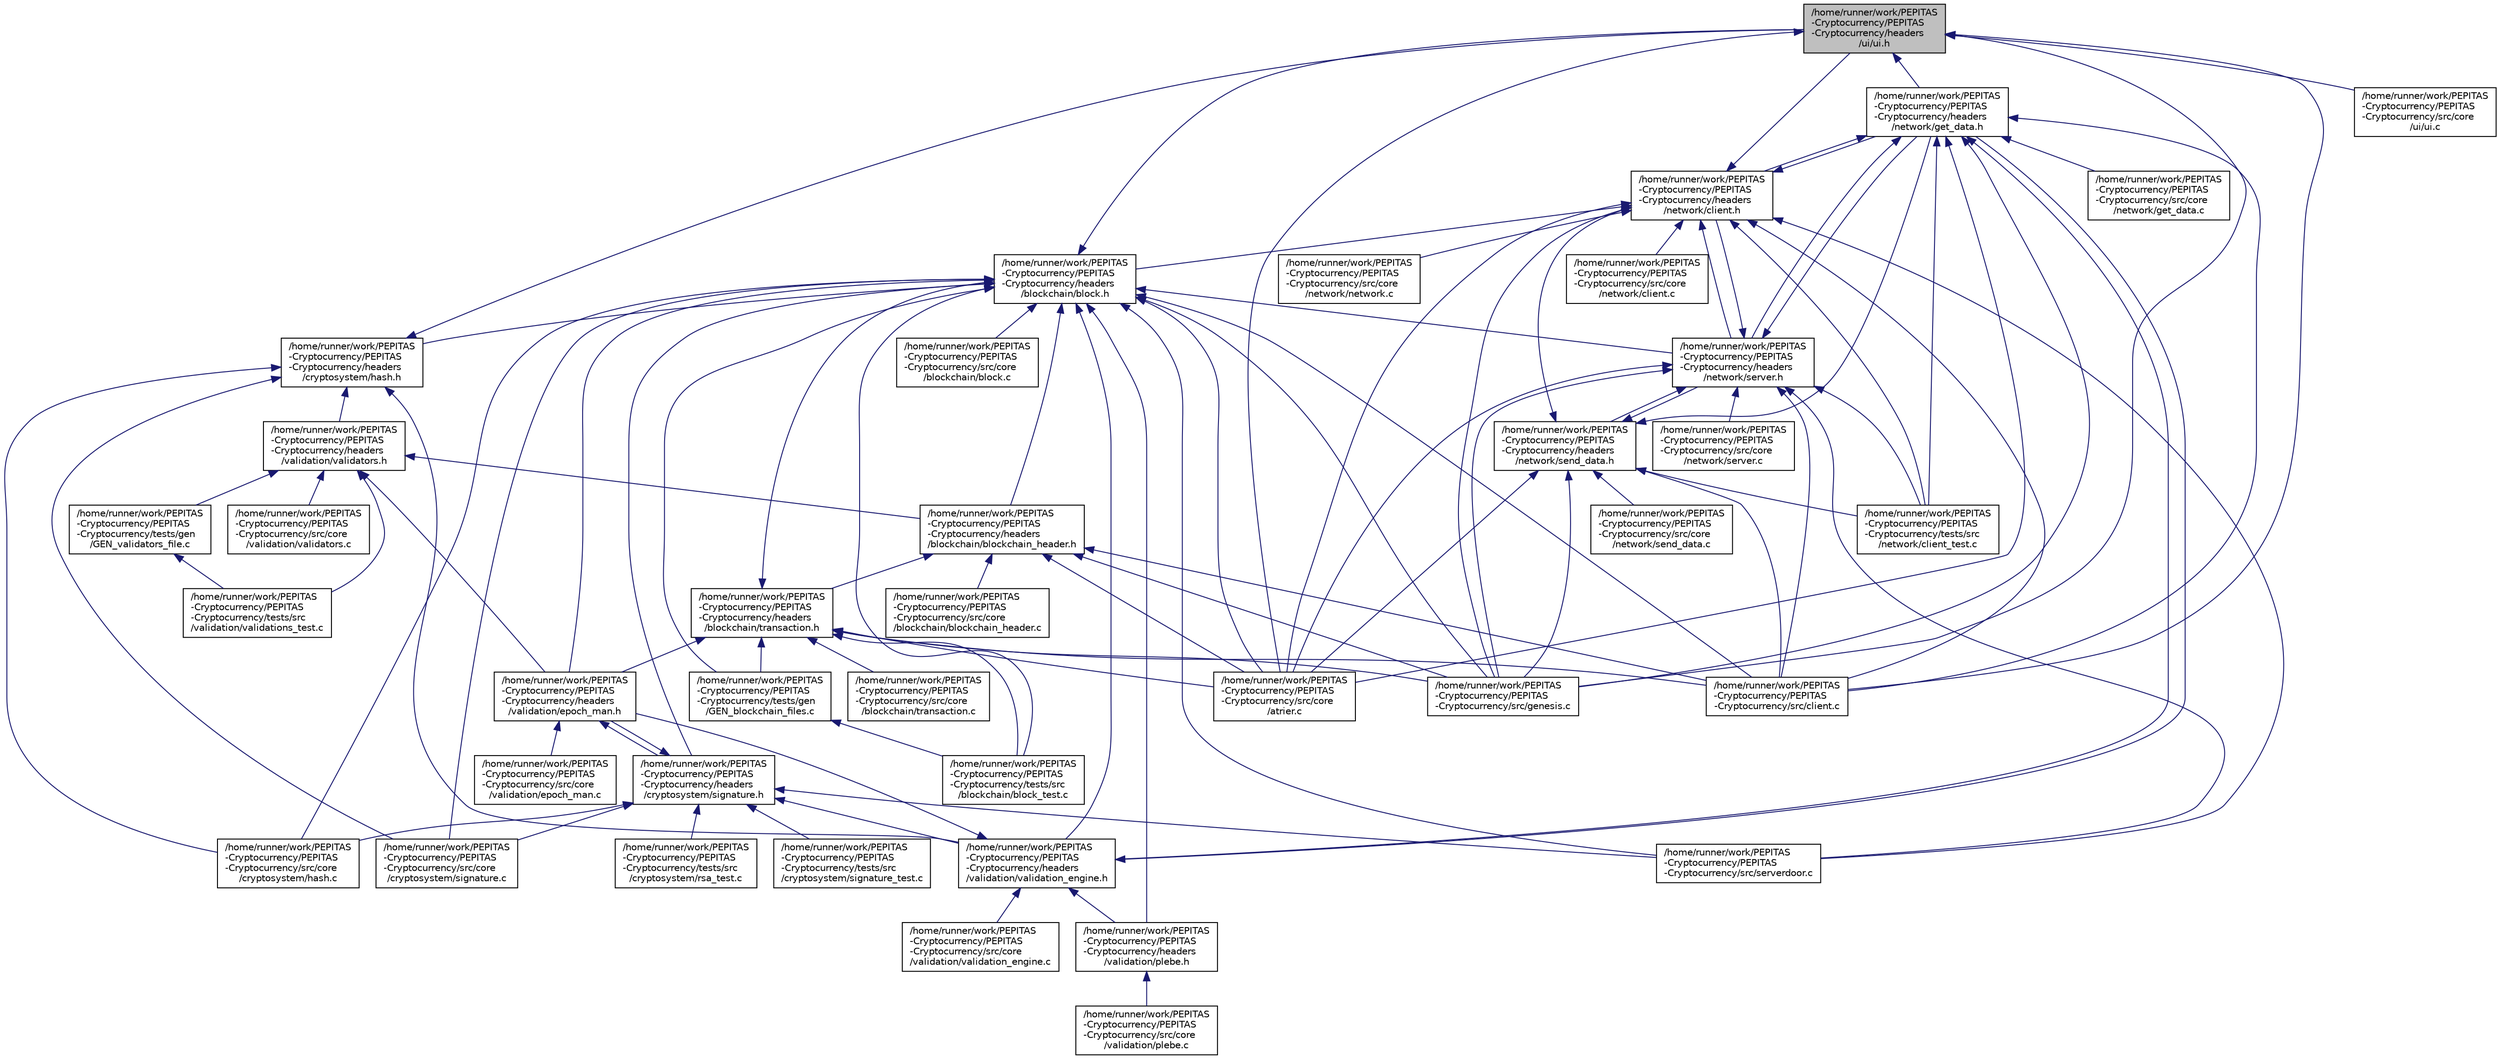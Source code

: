 digraph "/home/runner/work/PEPITAS-Cryptocurrency/PEPITAS-Cryptocurrency/headers/ui/ui.h"
{
 // LATEX_PDF_SIZE
  edge [fontname="Helvetica",fontsize="10",labelfontname="Helvetica",labelfontsize="10"];
  node [fontname="Helvetica",fontsize="10",shape=record];
  Node1 [label="/home/runner/work/PEPITAS\l-Cryptocurrency/PEPITAS\l-Cryptocurrency/headers\l/ui/ui.h",height=0.2,width=0.4,color="black", fillcolor="grey75", style="filled", fontcolor="black",tooltip=" "];
  Node1 -> Node2 [dir="back",color="midnightblue",fontsize="10",style="solid",fontname="Helvetica"];
  Node2 [label="/home/runner/work/PEPITAS\l-Cryptocurrency/PEPITAS\l-Cryptocurrency/headers\l/network/get_data.h",height=0.2,width=0.4,color="black", fillcolor="white", style="filled",URL="$get__data_8h.html",tooltip=" "];
  Node2 -> Node3 [dir="back",color="midnightblue",fontsize="10",style="solid",fontname="Helvetica"];
  Node3 [label="/home/runner/work/PEPITAS\l-Cryptocurrency/PEPITAS\l-Cryptocurrency/headers\l/network/client.h",height=0.2,width=0.4,color="black", fillcolor="white", style="filled",URL="$network_2client_8h.html",tooltip=" "];
  Node3 -> Node4 [dir="back",color="midnightblue",fontsize="10",style="solid",fontname="Helvetica"];
  Node4 [label="/home/runner/work/PEPITAS\l-Cryptocurrency/PEPITAS\l-Cryptocurrency/headers\l/blockchain/block.h",height=0.2,width=0.4,color="black", fillcolor="white", style="filled",URL="$block_8h.html",tooltip=" "];
  Node4 -> Node5 [dir="back",color="midnightblue",fontsize="10",style="solid",fontname="Helvetica"];
  Node5 [label="/home/runner/work/PEPITAS\l-Cryptocurrency/PEPITAS\l-Cryptocurrency/headers\l/blockchain/blockchain_header.h",height=0.2,width=0.4,color="black", fillcolor="white", style="filled",URL="$blockchain__header_8h.html",tooltip=" "];
  Node5 -> Node6 [dir="back",color="midnightblue",fontsize="10",style="solid",fontname="Helvetica"];
  Node6 [label="/home/runner/work/PEPITAS\l-Cryptocurrency/PEPITAS\l-Cryptocurrency/headers\l/blockchain/transaction.h",height=0.2,width=0.4,color="black", fillcolor="white", style="filled",URL="$transaction_8h.html",tooltip=" "];
  Node6 -> Node4 [dir="back",color="midnightblue",fontsize="10",style="solid",fontname="Helvetica"];
  Node6 -> Node7 [dir="back",color="midnightblue",fontsize="10",style="solid",fontname="Helvetica"];
  Node7 [label="/home/runner/work/PEPITAS\l-Cryptocurrency/PEPITAS\l-Cryptocurrency/headers\l/validation/epoch_man.h",height=0.2,width=0.4,color="black", fillcolor="white", style="filled",URL="$epoch__man_8h.html",tooltip=" "];
  Node7 -> Node8 [dir="back",color="midnightblue",fontsize="10",style="solid",fontname="Helvetica"];
  Node8 [label="/home/runner/work/PEPITAS\l-Cryptocurrency/PEPITAS\l-Cryptocurrency/headers\l/cryptosystem/signature.h",height=0.2,width=0.4,color="black", fillcolor="white", style="filled",URL="$signature_8h.html",tooltip=" "];
  Node8 -> Node7 [dir="back",color="midnightblue",fontsize="10",style="solid",fontname="Helvetica"];
  Node8 -> Node9 [dir="back",color="midnightblue",fontsize="10",style="solid",fontname="Helvetica"];
  Node9 [label="/home/runner/work/PEPITAS\l-Cryptocurrency/PEPITAS\l-Cryptocurrency/headers\l/validation/validation_engine.h",height=0.2,width=0.4,color="black", fillcolor="white", style="filled",URL="$validation__engine_8h.html",tooltip=" "];
  Node9 -> Node2 [dir="back",color="midnightblue",fontsize="10",style="solid",fontname="Helvetica"];
  Node9 -> Node7 [dir="back",color="midnightblue",fontsize="10",style="solid",fontname="Helvetica"];
  Node9 -> Node10 [dir="back",color="midnightblue",fontsize="10",style="solid",fontname="Helvetica"];
  Node10 [label="/home/runner/work/PEPITAS\l-Cryptocurrency/PEPITAS\l-Cryptocurrency/headers\l/validation/plebe.h",height=0.2,width=0.4,color="black", fillcolor="white", style="filled",URL="$plebe_8h.html",tooltip=" "];
  Node10 -> Node11 [dir="back",color="midnightblue",fontsize="10",style="solid",fontname="Helvetica"];
  Node11 [label="/home/runner/work/PEPITAS\l-Cryptocurrency/PEPITAS\l-Cryptocurrency/src/core\l/validation/plebe.c",height=0.2,width=0.4,color="black", fillcolor="white", style="filled",URL="$plebe_8c.html",tooltip=" "];
  Node9 -> Node12 [dir="back",color="midnightblue",fontsize="10",style="solid",fontname="Helvetica"];
  Node12 [label="/home/runner/work/PEPITAS\l-Cryptocurrency/PEPITAS\l-Cryptocurrency/src/core\l/validation/validation_engine.c",height=0.2,width=0.4,color="black", fillcolor="white", style="filled",URL="$validation__engine_8c.html",tooltip=" "];
  Node8 -> Node13 [dir="back",color="midnightblue",fontsize="10",style="solid",fontname="Helvetica"];
  Node13 [label="/home/runner/work/PEPITAS\l-Cryptocurrency/PEPITAS\l-Cryptocurrency/src/core\l/cryptosystem/hash.c",height=0.2,width=0.4,color="black", fillcolor="white", style="filled",URL="$hash_8c.html",tooltip=" "];
  Node8 -> Node14 [dir="back",color="midnightblue",fontsize="10",style="solid",fontname="Helvetica"];
  Node14 [label="/home/runner/work/PEPITAS\l-Cryptocurrency/PEPITAS\l-Cryptocurrency/src/core\l/cryptosystem/signature.c",height=0.2,width=0.4,color="black", fillcolor="white", style="filled",URL="$signature_8c.html",tooltip=" "];
  Node8 -> Node15 [dir="back",color="midnightblue",fontsize="10",style="solid",fontname="Helvetica"];
  Node15 [label="/home/runner/work/PEPITAS\l-Cryptocurrency/PEPITAS\l-Cryptocurrency/src/serverdoor.c",height=0.2,width=0.4,color="black", fillcolor="white", style="filled",URL="$serverdoor_8c.html",tooltip=" "];
  Node8 -> Node16 [dir="back",color="midnightblue",fontsize="10",style="solid",fontname="Helvetica"];
  Node16 [label="/home/runner/work/PEPITAS\l-Cryptocurrency/PEPITAS\l-Cryptocurrency/tests/src\l/cryptosystem/rsa_test.c",height=0.2,width=0.4,color="black", fillcolor="white", style="filled",URL="$rsa__test_8c.html",tooltip=" "];
  Node8 -> Node17 [dir="back",color="midnightblue",fontsize="10",style="solid",fontname="Helvetica"];
  Node17 [label="/home/runner/work/PEPITAS\l-Cryptocurrency/PEPITAS\l-Cryptocurrency/tests/src\l/cryptosystem/signature_test.c",height=0.2,width=0.4,color="black", fillcolor="white", style="filled",URL="$signature__test_8c.html",tooltip=" "];
  Node7 -> Node18 [dir="back",color="midnightblue",fontsize="10",style="solid",fontname="Helvetica"];
  Node18 [label="/home/runner/work/PEPITAS\l-Cryptocurrency/PEPITAS\l-Cryptocurrency/src/core\l/validation/epoch_man.c",height=0.2,width=0.4,color="black", fillcolor="white", style="filled",URL="$epoch__man_8c.html",tooltip=" "];
  Node6 -> Node19 [dir="back",color="midnightblue",fontsize="10",style="solid",fontname="Helvetica"];
  Node19 [label="/home/runner/work/PEPITAS\l-Cryptocurrency/PEPITAS\l-Cryptocurrency/src/client.c",height=0.2,width=0.4,color="black", fillcolor="white", style="filled",URL="$client_8c.html",tooltip=" "];
  Node6 -> Node20 [dir="back",color="midnightblue",fontsize="10",style="solid",fontname="Helvetica"];
  Node20 [label="/home/runner/work/PEPITAS\l-Cryptocurrency/PEPITAS\l-Cryptocurrency/src/core\l/atrier.c",height=0.2,width=0.4,color="black", fillcolor="white", style="filled",URL="$atrier_8c.html",tooltip=" "];
  Node6 -> Node21 [dir="back",color="midnightblue",fontsize="10",style="solid",fontname="Helvetica"];
  Node21 [label="/home/runner/work/PEPITAS\l-Cryptocurrency/PEPITAS\l-Cryptocurrency/src/core\l/blockchain/transaction.c",height=0.2,width=0.4,color="black", fillcolor="white", style="filled",URL="$transaction_8c.html",tooltip=" "];
  Node6 -> Node22 [dir="back",color="midnightblue",fontsize="10",style="solid",fontname="Helvetica"];
  Node22 [label="/home/runner/work/PEPITAS\l-Cryptocurrency/PEPITAS\l-Cryptocurrency/src/genesis.c",height=0.2,width=0.4,color="black", fillcolor="white", style="filled",URL="$genesis_8c.html",tooltip=" "];
  Node6 -> Node23 [dir="back",color="midnightblue",fontsize="10",style="solid",fontname="Helvetica"];
  Node23 [label="/home/runner/work/PEPITAS\l-Cryptocurrency/PEPITAS\l-Cryptocurrency/tests/gen\l/GEN_blockchain_files.c",height=0.2,width=0.4,color="black", fillcolor="white", style="filled",URL="$_g_e_n__blockchain__files_8c.html",tooltip=" "];
  Node23 -> Node24 [dir="back",color="midnightblue",fontsize="10",style="solid",fontname="Helvetica"];
  Node24 [label="/home/runner/work/PEPITAS\l-Cryptocurrency/PEPITAS\l-Cryptocurrency/tests/src\l/blockchain/block_test.c",height=0.2,width=0.4,color="black", fillcolor="white", style="filled",URL="$block__test_8c.html",tooltip=" "];
  Node6 -> Node24 [dir="back",color="midnightblue",fontsize="10",style="solid",fontname="Helvetica"];
  Node5 -> Node19 [dir="back",color="midnightblue",fontsize="10",style="solid",fontname="Helvetica"];
  Node5 -> Node20 [dir="back",color="midnightblue",fontsize="10",style="solid",fontname="Helvetica"];
  Node5 -> Node25 [dir="back",color="midnightblue",fontsize="10",style="solid",fontname="Helvetica"];
  Node25 [label="/home/runner/work/PEPITAS\l-Cryptocurrency/PEPITAS\l-Cryptocurrency/src/core\l/blockchain/blockchain_header.c",height=0.2,width=0.4,color="black", fillcolor="white", style="filled",URL="$blockchain__header_8c.html",tooltip=" "];
  Node5 -> Node22 [dir="back",color="midnightblue",fontsize="10",style="solid",fontname="Helvetica"];
  Node4 -> Node26 [dir="back",color="midnightblue",fontsize="10",style="solid",fontname="Helvetica"];
  Node26 [label="/home/runner/work/PEPITAS\l-Cryptocurrency/PEPITAS\l-Cryptocurrency/headers\l/cryptosystem/hash.h",height=0.2,width=0.4,color="black", fillcolor="white", style="filled",URL="$hash_8h.html",tooltip=" "];
  Node26 -> Node1 [dir="back",color="midnightblue",fontsize="10",style="solid",fontname="Helvetica"];
  Node26 -> Node9 [dir="back",color="midnightblue",fontsize="10",style="solid",fontname="Helvetica"];
  Node26 -> Node27 [dir="back",color="midnightblue",fontsize="10",style="solid",fontname="Helvetica"];
  Node27 [label="/home/runner/work/PEPITAS\l-Cryptocurrency/PEPITAS\l-Cryptocurrency/headers\l/validation/validators.h",height=0.2,width=0.4,color="black", fillcolor="white", style="filled",URL="$validators_8h.html",tooltip=" "];
  Node27 -> Node5 [dir="back",color="midnightblue",fontsize="10",style="solid",fontname="Helvetica"];
  Node27 -> Node7 [dir="back",color="midnightblue",fontsize="10",style="solid",fontname="Helvetica"];
  Node27 -> Node28 [dir="back",color="midnightblue",fontsize="10",style="solid",fontname="Helvetica"];
  Node28 [label="/home/runner/work/PEPITAS\l-Cryptocurrency/PEPITAS\l-Cryptocurrency/src/core\l/validation/validators.c",height=0.2,width=0.4,color="black", fillcolor="white", style="filled",URL="$validators_8c.html",tooltip=" "];
  Node27 -> Node29 [dir="back",color="midnightblue",fontsize="10",style="solid",fontname="Helvetica"];
  Node29 [label="/home/runner/work/PEPITAS\l-Cryptocurrency/PEPITAS\l-Cryptocurrency/tests/gen\l/GEN_validators_file.c",height=0.2,width=0.4,color="black", fillcolor="white", style="filled",URL="$_g_e_n__validators__file_8c.html",tooltip=" "];
  Node29 -> Node30 [dir="back",color="midnightblue",fontsize="10",style="solid",fontname="Helvetica"];
  Node30 [label="/home/runner/work/PEPITAS\l-Cryptocurrency/PEPITAS\l-Cryptocurrency/tests/src\l/validation/validations_test.c",height=0.2,width=0.4,color="black", fillcolor="white", style="filled",URL="$validations__test_8c.html",tooltip=" "];
  Node27 -> Node30 [dir="back",color="midnightblue",fontsize="10",style="solid",fontname="Helvetica"];
  Node26 -> Node13 [dir="back",color="midnightblue",fontsize="10",style="solid",fontname="Helvetica"];
  Node26 -> Node14 [dir="back",color="midnightblue",fontsize="10",style="solid",fontname="Helvetica"];
  Node4 -> Node8 [dir="back",color="midnightblue",fontsize="10",style="solid",fontname="Helvetica"];
  Node4 -> Node31 [dir="back",color="midnightblue",fontsize="10",style="solid",fontname="Helvetica"];
  Node31 [label="/home/runner/work/PEPITAS\l-Cryptocurrency/PEPITAS\l-Cryptocurrency/headers\l/network/server.h",height=0.2,width=0.4,color="black", fillcolor="white", style="filled",URL="$server_8h.html",tooltip=" "];
  Node31 -> Node3 [dir="back",color="midnightblue",fontsize="10",style="solid",fontname="Helvetica"];
  Node31 -> Node2 [dir="back",color="midnightblue",fontsize="10",style="solid",fontname="Helvetica"];
  Node31 -> Node32 [dir="back",color="midnightblue",fontsize="10",style="solid",fontname="Helvetica"];
  Node32 [label="/home/runner/work/PEPITAS\l-Cryptocurrency/PEPITAS\l-Cryptocurrency/headers\l/network/send_data.h",height=0.2,width=0.4,color="black", fillcolor="white", style="filled",URL="$send__data_8h.html",tooltip=" "];
  Node32 -> Node3 [dir="back",color="midnightblue",fontsize="10",style="solid",fontname="Helvetica"];
  Node32 -> Node2 [dir="back",color="midnightblue",fontsize="10",style="solid",fontname="Helvetica"];
  Node32 -> Node31 [dir="back",color="midnightblue",fontsize="10",style="solid",fontname="Helvetica"];
  Node32 -> Node19 [dir="back",color="midnightblue",fontsize="10",style="solid",fontname="Helvetica"];
  Node32 -> Node20 [dir="back",color="midnightblue",fontsize="10",style="solid",fontname="Helvetica"];
  Node32 -> Node33 [dir="back",color="midnightblue",fontsize="10",style="solid",fontname="Helvetica"];
  Node33 [label="/home/runner/work/PEPITAS\l-Cryptocurrency/PEPITAS\l-Cryptocurrency/src/core\l/network/send_data.c",height=0.2,width=0.4,color="black", fillcolor="white", style="filled",URL="$send__data_8c.html",tooltip=" "];
  Node32 -> Node22 [dir="back",color="midnightblue",fontsize="10",style="solid",fontname="Helvetica"];
  Node32 -> Node34 [dir="back",color="midnightblue",fontsize="10",style="solid",fontname="Helvetica"];
  Node34 [label="/home/runner/work/PEPITAS\l-Cryptocurrency/PEPITAS\l-Cryptocurrency/tests/src\l/network/client_test.c",height=0.2,width=0.4,color="black", fillcolor="white", style="filled",URL="$client__test_8c.html",tooltip=" "];
  Node31 -> Node19 [dir="back",color="midnightblue",fontsize="10",style="solid",fontname="Helvetica"];
  Node31 -> Node20 [dir="back",color="midnightblue",fontsize="10",style="solid",fontname="Helvetica"];
  Node31 -> Node35 [dir="back",color="midnightblue",fontsize="10",style="solid",fontname="Helvetica"];
  Node35 [label="/home/runner/work/PEPITAS\l-Cryptocurrency/PEPITAS\l-Cryptocurrency/src/core\l/network/server.c",height=0.2,width=0.4,color="black", fillcolor="white", style="filled",URL="$server_8c.html",tooltip=" "];
  Node31 -> Node22 [dir="back",color="midnightblue",fontsize="10",style="solid",fontname="Helvetica"];
  Node31 -> Node15 [dir="back",color="midnightblue",fontsize="10",style="solid",fontname="Helvetica"];
  Node31 -> Node34 [dir="back",color="midnightblue",fontsize="10",style="solid",fontname="Helvetica"];
  Node4 -> Node1 [dir="back",color="midnightblue",fontsize="10",style="solid",fontname="Helvetica"];
  Node4 -> Node7 [dir="back",color="midnightblue",fontsize="10",style="solid",fontname="Helvetica"];
  Node4 -> Node9 [dir="back",color="midnightblue",fontsize="10",style="solid",fontname="Helvetica"];
  Node4 -> Node10 [dir="back",color="midnightblue",fontsize="10",style="solid",fontname="Helvetica"];
  Node4 -> Node19 [dir="back",color="midnightblue",fontsize="10",style="solid",fontname="Helvetica"];
  Node4 -> Node20 [dir="back",color="midnightblue",fontsize="10",style="solid",fontname="Helvetica"];
  Node4 -> Node36 [dir="back",color="midnightblue",fontsize="10",style="solid",fontname="Helvetica"];
  Node36 [label="/home/runner/work/PEPITAS\l-Cryptocurrency/PEPITAS\l-Cryptocurrency/src/core\l/blockchain/block.c",height=0.2,width=0.4,color="black", fillcolor="white", style="filled",URL="$block_8c.html",tooltip=" "];
  Node4 -> Node13 [dir="back",color="midnightblue",fontsize="10",style="solid",fontname="Helvetica"];
  Node4 -> Node14 [dir="back",color="midnightblue",fontsize="10",style="solid",fontname="Helvetica"];
  Node4 -> Node22 [dir="back",color="midnightblue",fontsize="10",style="solid",fontname="Helvetica"];
  Node4 -> Node15 [dir="back",color="midnightblue",fontsize="10",style="solid",fontname="Helvetica"];
  Node4 -> Node23 [dir="back",color="midnightblue",fontsize="10",style="solid",fontname="Helvetica"];
  Node4 -> Node24 [dir="back",color="midnightblue",fontsize="10",style="solid",fontname="Helvetica"];
  Node3 -> Node2 [dir="back",color="midnightblue",fontsize="10",style="solid",fontname="Helvetica"];
  Node3 -> Node31 [dir="back",color="midnightblue",fontsize="10",style="solid",fontname="Helvetica"];
  Node3 -> Node1 [dir="back",color="midnightblue",fontsize="10",style="solid",fontname="Helvetica"];
  Node3 -> Node19 [dir="back",color="midnightblue",fontsize="10",style="solid",fontname="Helvetica"];
  Node3 -> Node20 [dir="back",color="midnightblue",fontsize="10",style="solid",fontname="Helvetica"];
  Node3 -> Node37 [dir="back",color="midnightblue",fontsize="10",style="solid",fontname="Helvetica"];
  Node37 [label="/home/runner/work/PEPITAS\l-Cryptocurrency/PEPITAS\l-Cryptocurrency/src/core\l/network/client.c",height=0.2,width=0.4,color="black", fillcolor="white", style="filled",URL="$core_2network_2client_8c.html",tooltip=" "];
  Node3 -> Node38 [dir="back",color="midnightblue",fontsize="10",style="solid",fontname="Helvetica"];
  Node38 [label="/home/runner/work/PEPITAS\l-Cryptocurrency/PEPITAS\l-Cryptocurrency/src/core\l/network/network.c",height=0.2,width=0.4,color="black", fillcolor="white", style="filled",URL="$network_8c.html",tooltip=" "];
  Node3 -> Node22 [dir="back",color="midnightblue",fontsize="10",style="solid",fontname="Helvetica"];
  Node3 -> Node15 [dir="back",color="midnightblue",fontsize="10",style="solid",fontname="Helvetica"];
  Node3 -> Node34 [dir="back",color="midnightblue",fontsize="10",style="solid",fontname="Helvetica"];
  Node2 -> Node31 [dir="back",color="midnightblue",fontsize="10",style="solid",fontname="Helvetica"];
  Node2 -> Node9 [dir="back",color="midnightblue",fontsize="10",style="solid",fontname="Helvetica"];
  Node2 -> Node19 [dir="back",color="midnightblue",fontsize="10",style="solid",fontname="Helvetica"];
  Node2 -> Node20 [dir="back",color="midnightblue",fontsize="10",style="solid",fontname="Helvetica"];
  Node2 -> Node39 [dir="back",color="midnightblue",fontsize="10",style="solid",fontname="Helvetica"];
  Node39 [label="/home/runner/work/PEPITAS\l-Cryptocurrency/PEPITAS\l-Cryptocurrency/src/core\l/network/get_data.c",height=0.2,width=0.4,color="black", fillcolor="white", style="filled",URL="$get__data_8c.html",tooltip=" "];
  Node2 -> Node22 [dir="back",color="midnightblue",fontsize="10",style="solid",fontname="Helvetica"];
  Node2 -> Node34 [dir="back",color="midnightblue",fontsize="10",style="solid",fontname="Helvetica"];
  Node1 -> Node19 [dir="back",color="midnightblue",fontsize="10",style="solid",fontname="Helvetica"];
  Node1 -> Node20 [dir="back",color="midnightblue",fontsize="10",style="solid",fontname="Helvetica"];
  Node1 -> Node40 [dir="back",color="midnightblue",fontsize="10",style="solid",fontname="Helvetica"];
  Node40 [label="/home/runner/work/PEPITAS\l-Cryptocurrency/PEPITAS\l-Cryptocurrency/src/core\l/ui/ui.c",height=0.2,width=0.4,color="black", fillcolor="white", style="filled",URL="$ui_8c.html",tooltip=" "];
  Node1 -> Node22 [dir="back",color="midnightblue",fontsize="10",style="solid",fontname="Helvetica"];
}
